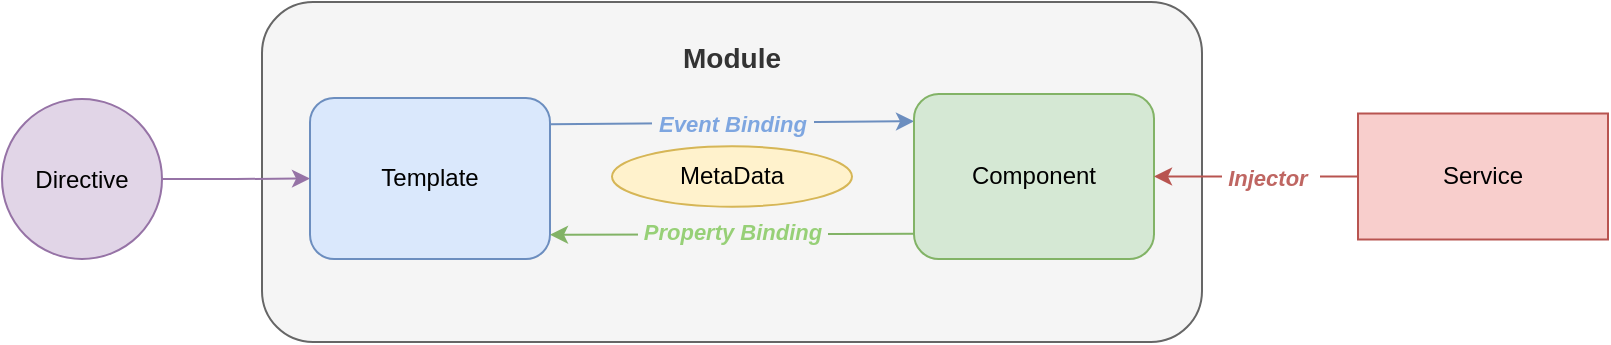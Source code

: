 <mxfile version="21.1.5" type="github">
  <diagram name="Page-1" id="GMlJ-6j5ENdUGKHWMFd1">
    <mxGraphModel dx="1450" dy="605" grid="0" gridSize="10" guides="1" tooltips="1" connect="1" arrows="1" fold="1" page="0" pageScale="1" pageWidth="827" pageHeight="1169" math="0" shadow="0">
      <root>
        <mxCell id="0" />
        <mxCell id="1" parent="0" />
        <mxCell id="s9nXba7NK2cvar8Kw1fk-3" value="&lt;b&gt;&lt;font style=&quot;font-size: 14px;&quot;&gt;Module&lt;/font&gt;&lt;br&gt;&lt;br&gt;&lt;br&gt;&lt;br&gt;&lt;br&gt;&lt;br&gt;&lt;br&gt;&lt;br&gt;&lt;br&gt;&lt;/b&gt;" style="rounded=1;whiteSpace=wrap;html=1;fillColor=#f5f5f5;strokeColor=#666666;fontColor=#333333;" vertex="1" parent="1">
          <mxGeometry x="128" y="307" width="470" height="170" as="geometry" />
        </mxCell>
        <mxCell id="s9nXba7NK2cvar8Kw1fk-8" style="rounded=0;orthogonalLoop=1;jettySize=auto;html=1;exitX=1;exitY=0.25;exitDx=0;exitDy=0;entryX=0;entryY=0.25;entryDx=0;entryDy=0;fillColor=#dae8fc;strokeColor=#6c8ebf;" edge="1" parent="1">
          <mxGeometry relative="1" as="geometry">
            <mxPoint x="272" y="368.125" as="sourcePoint" />
            <mxPoint x="454" y="366.625" as="targetPoint" />
          </mxGeometry>
        </mxCell>
        <mxCell id="s9nXba7NK2cvar8Kw1fk-10" value="&amp;nbsp;Event Binding&amp;nbsp;" style="edgeLabel;html=1;align=center;verticalAlign=middle;resizable=0;points=[];labelBackgroundColor=#f5f5f5;fontColor=#7EA6E0;fontStyle=3" vertex="1" connectable="0" parent="s9nXba7NK2cvar8Kw1fk-8">
          <mxGeometry x="-0.187" y="-2" relative="1" as="geometry">
            <mxPoint x="17" y="-2" as="offset" />
          </mxGeometry>
        </mxCell>
        <mxCell id="s9nXba7NK2cvar8Kw1fk-5" value="Template" style="rounded=1;whiteSpace=wrap;html=1;fillColor=#dae8fc;strokeColor=#6c8ebf;" vertex="1" parent="1">
          <mxGeometry x="152" y="355" width="120" height="80.5" as="geometry" />
        </mxCell>
        <mxCell id="s9nXba7NK2cvar8Kw1fk-9" style="rounded=0;orthogonalLoop=1;jettySize=auto;html=1;exitX=0;exitY=0.75;exitDx=0;exitDy=0;entryX=1;entryY=0.75;entryDx=0;entryDy=0;fillColor=#d5e8d4;strokeColor=#82b366;" edge="1" parent="1">
          <mxGeometry relative="1" as="geometry">
            <mxPoint x="454" y="422.875" as="sourcePoint" />
            <mxPoint x="272" y="423.375" as="targetPoint" />
          </mxGeometry>
        </mxCell>
        <mxCell id="s9nXba7NK2cvar8Kw1fk-11" value="&amp;nbsp;Property Binding&amp;nbsp;" style="edgeLabel;html=1;align=center;verticalAlign=middle;resizable=0;points=[];labelBackgroundColor=#f5f5f5;fontColor=#97D077;fontStyle=3" vertex="1" connectable="0" parent="s9nXba7NK2cvar8Kw1fk-9">
          <mxGeometry x="-0.099" y="2" relative="1" as="geometry">
            <mxPoint x="-9" y="-3" as="offset" />
          </mxGeometry>
        </mxCell>
        <mxCell id="s9nXba7NK2cvar8Kw1fk-6" value="Component" style="rounded=1;whiteSpace=wrap;html=1;fillColor=#d5e8d4;strokeColor=#82b366;" vertex="1" parent="1">
          <mxGeometry x="454" y="353" width="120" height="82.5" as="geometry" />
        </mxCell>
        <mxCell id="s9nXba7NK2cvar8Kw1fk-14" style="edgeStyle=orthogonalEdgeStyle;rounded=0;orthogonalLoop=1;jettySize=auto;html=1;fillColor=#e1d5e7;strokeColor=#9673a6;" edge="1" parent="1" source="s9nXba7NK2cvar8Kw1fk-13" target="s9nXba7NK2cvar8Kw1fk-5">
          <mxGeometry relative="1" as="geometry" />
        </mxCell>
        <mxCell id="s9nXba7NK2cvar8Kw1fk-13" value="Directive" style="ellipse;whiteSpace=wrap;html=1;aspect=fixed;fillColor=#e1d5e7;strokeColor=#9673a6;" vertex="1" parent="1">
          <mxGeometry x="-2" y="355.5" width="80" height="80" as="geometry" />
        </mxCell>
        <mxCell id="s9nXba7NK2cvar8Kw1fk-16" style="edgeStyle=orthogonalEdgeStyle;rounded=0;orthogonalLoop=1;jettySize=auto;html=1;fillColor=#f8cecc;strokeColor=#b85450;" edge="1" parent="1" source="s9nXba7NK2cvar8Kw1fk-15" target="s9nXba7NK2cvar8Kw1fk-6">
          <mxGeometry relative="1" as="geometry" />
        </mxCell>
        <mxCell id="s9nXba7NK2cvar8Kw1fk-17" value="&amp;nbsp;Injector&amp;nbsp;&amp;nbsp;" style="edgeLabel;html=1;align=center;verticalAlign=middle;resizable=0;points=[];fontStyle=3;fontColor=#bf6662;" vertex="1" connectable="0" parent="s9nXba7NK2cvar8Kw1fk-16">
          <mxGeometry x="0.28" y="-1" relative="1" as="geometry">
            <mxPoint x="21" y="1" as="offset" />
          </mxGeometry>
        </mxCell>
        <mxCell id="s9nXba7NK2cvar8Kw1fk-15" value="Service" style="rounded=0;whiteSpace=wrap;html=1;fillColor=#f8cecc;strokeColor=#b85450;" vertex="1" parent="1">
          <mxGeometry x="676" y="362.75" width="125" height="63" as="geometry" />
        </mxCell>
        <mxCell id="s9nXba7NK2cvar8Kw1fk-21" value="MetaData" style="ellipse;whiteSpace=wrap;html=1;fillColor=#fff2cc;strokeColor=#d6b656;" vertex="1" parent="1">
          <mxGeometry x="303" y="379.13" width="120" height="30.25" as="geometry" />
        </mxCell>
      </root>
    </mxGraphModel>
  </diagram>
</mxfile>
